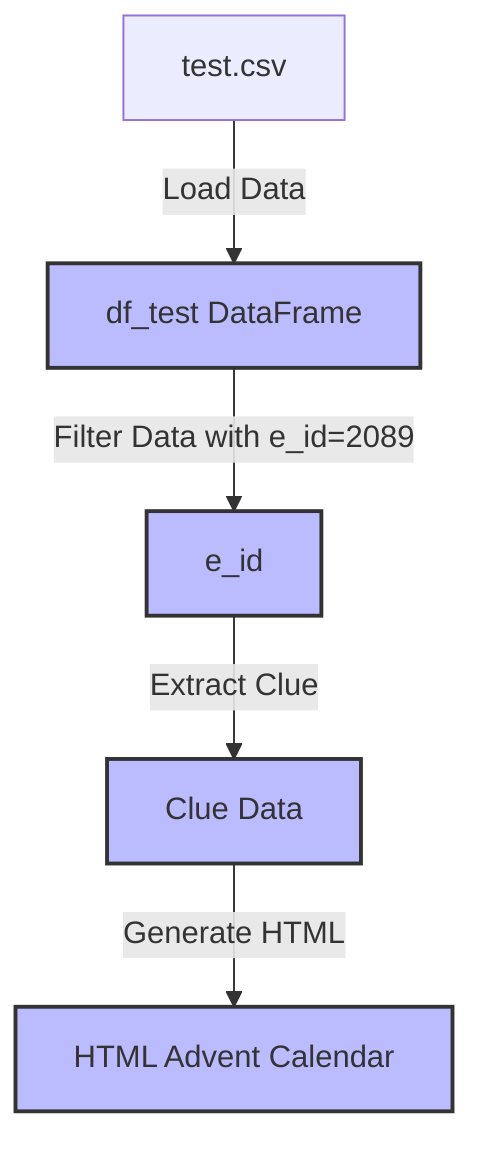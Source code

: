 %% Data Flow Diagram for Jupyter Notebook 33392132
flowchart TD
    %% Node for the test CSV data source
    A["test.csv"] -->|Load Data| B["df_test DataFrame"]
    class B internal-node;
    
    %% Node for processing the test DataFrame
    B -->|Filter Data with e_id=2089| C["e_id"]
    class C internal-node;
    
    %% Node for extracting clue
    C -->|Extract Clue| D["Clue Data"]
    class D internal-node;
    
    %% Node for HTML Representation
    D -->|Generate HTML| E["HTML Advent Calendar"]
    class E internal-node;

    classDef file-node fill:#f9f,stroke:#333,stroke-width:2px;
    classDef internal-node fill:#bbf,stroke:#333,stroke-width:2px;